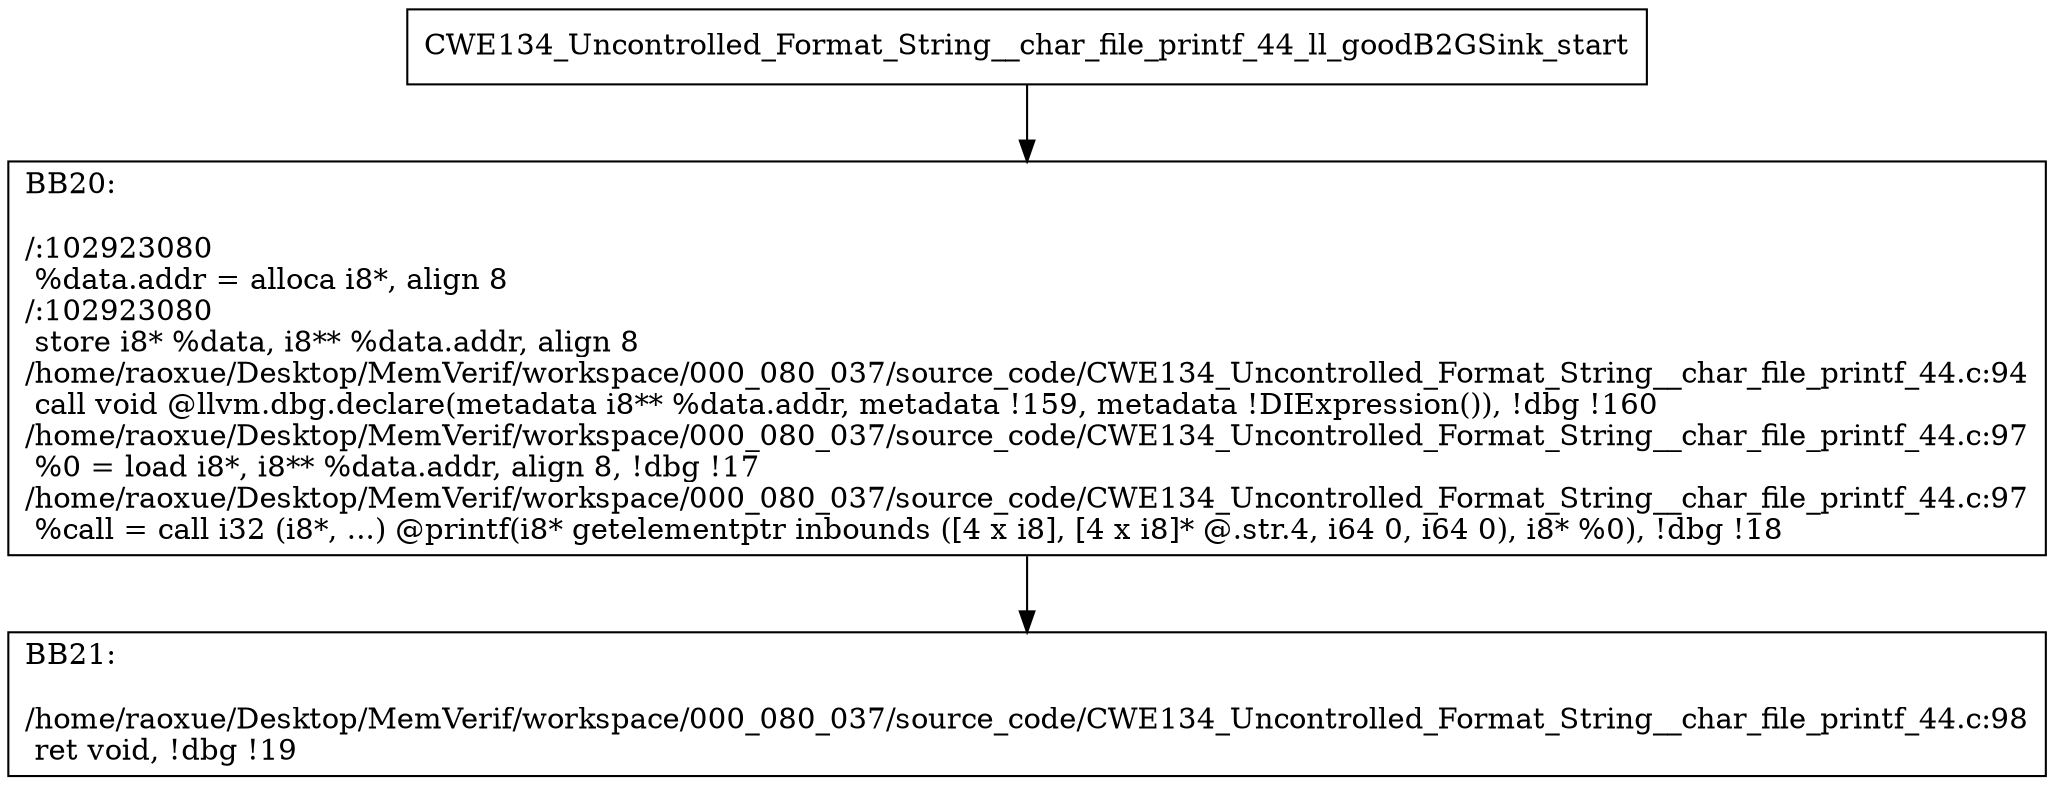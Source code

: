 digraph "CFG for'CWE134_Uncontrolled_Format_String__char_file_printf_44_ll_goodB2GSink' function" {
	BBCWE134_Uncontrolled_Format_String__char_file_printf_44_ll_goodB2GSink_start[shape=record,label="{CWE134_Uncontrolled_Format_String__char_file_printf_44_ll_goodB2GSink_start}"];
	BBCWE134_Uncontrolled_Format_String__char_file_printf_44_ll_goodB2GSink_start-> CWE134_Uncontrolled_Format_String__char_file_printf_44_ll_goodB2GSinkBB20;
	CWE134_Uncontrolled_Format_String__char_file_printf_44_ll_goodB2GSinkBB20 [shape=record, label="{BB20:\l\l/:102923080\l
  %data.addr = alloca i8*, align 8\l
/:102923080\l
  store i8* %data, i8** %data.addr, align 8\l
/home/raoxue/Desktop/MemVerif/workspace/000_080_037/source_code/CWE134_Uncontrolled_Format_String__char_file_printf_44.c:94\l
  call void @llvm.dbg.declare(metadata i8** %data.addr, metadata !159, metadata !DIExpression()), !dbg !160\l
/home/raoxue/Desktop/MemVerif/workspace/000_080_037/source_code/CWE134_Uncontrolled_Format_String__char_file_printf_44.c:97\l
  %0 = load i8*, i8** %data.addr, align 8, !dbg !17\l
/home/raoxue/Desktop/MemVerif/workspace/000_080_037/source_code/CWE134_Uncontrolled_Format_String__char_file_printf_44.c:97\l
  %call = call i32 (i8*, ...) @printf(i8* getelementptr inbounds ([4 x i8], [4 x i8]* @.str.4, i64 0, i64 0), i8* %0), !dbg !18\l
}"];
	CWE134_Uncontrolled_Format_String__char_file_printf_44_ll_goodB2GSinkBB20-> CWE134_Uncontrolled_Format_String__char_file_printf_44_ll_goodB2GSinkBB21;
	CWE134_Uncontrolled_Format_String__char_file_printf_44_ll_goodB2GSinkBB21 [shape=record, label="{BB21:\l\l/home/raoxue/Desktop/MemVerif/workspace/000_080_037/source_code/CWE134_Uncontrolled_Format_String__char_file_printf_44.c:98\l
  ret void, !dbg !19\l
}"];
}
